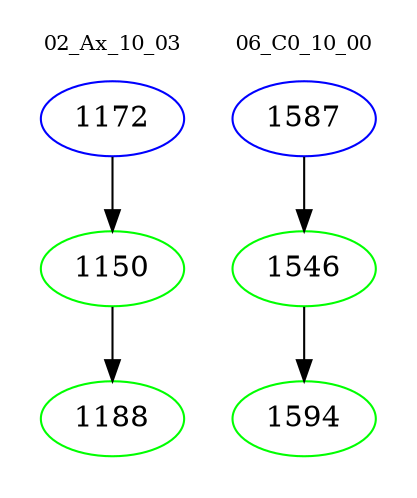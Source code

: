 digraph{
subgraph cluster_0 {
color = white
label = "02_Ax_10_03";
fontsize=10;
T0_1172 [label="1172", color="blue"]
T0_1172 -> T0_1150 [color="black"]
T0_1150 [label="1150", color="green"]
T0_1150 -> T0_1188 [color="black"]
T0_1188 [label="1188", color="green"]
}
subgraph cluster_1 {
color = white
label = "06_C0_10_00";
fontsize=10;
T1_1587 [label="1587", color="blue"]
T1_1587 -> T1_1546 [color="black"]
T1_1546 [label="1546", color="green"]
T1_1546 -> T1_1594 [color="black"]
T1_1594 [label="1594", color="green"]
}
}
